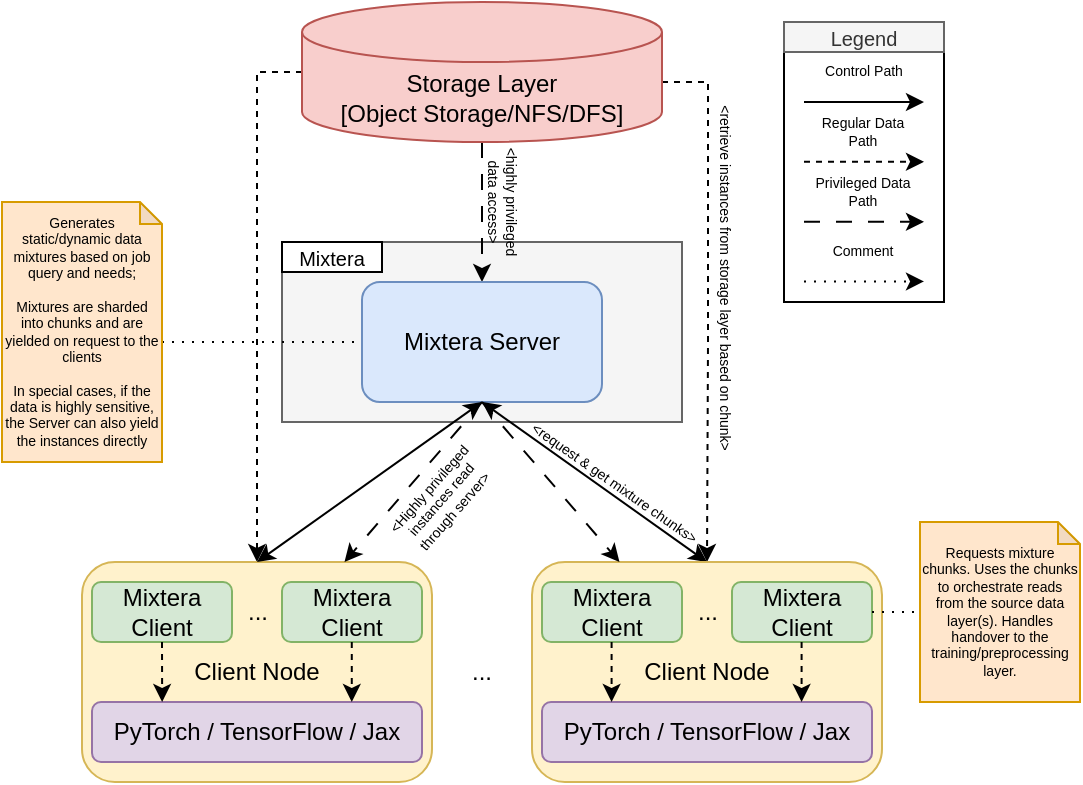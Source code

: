 <mxfile version="22.1.21" type="device">
  <diagram name="Page-1" id="bFX4RP2RZVkXfkcDbsq_">
    <mxGraphModel dx="1136" dy="621" grid="1" gridSize="10" guides="1" tooltips="1" connect="1" arrows="1" fold="1" page="1" pageScale="1" pageWidth="850" pageHeight="1100" math="0" shadow="0">
      <root>
        <mxCell id="0" />
        <mxCell id="1" parent="0" />
        <mxCell id="Zkzzl6DhGFWdUMVNODvd-27" value="" style="rounded=0;whiteSpace=wrap;html=1;fillColor=#f5f5f5;fontColor=#333333;strokeColor=#666666;" vertex="1" parent="1">
          <mxGeometry x="240" y="130" width="200" height="90" as="geometry" />
        </mxCell>
        <mxCell id="Zkzzl6DhGFWdUMVNODvd-23" style="edgeStyle=orthogonalEdgeStyle;rounded=0;orthogonalLoop=1;jettySize=auto;html=1;exitX=0;exitY=0.5;exitDx=0;exitDy=0;exitPerimeter=0;entryX=0.5;entryY=0;entryDx=0;entryDy=0;dashed=1;" edge="1" parent="1" source="Zkzzl6DhGFWdUMVNODvd-1" target="Zkzzl6DhGFWdUMVNODvd-3">
          <mxGeometry relative="1" as="geometry">
            <Array as="points">
              <mxPoint x="228" y="45" />
            </Array>
          </mxGeometry>
        </mxCell>
        <mxCell id="Zkzzl6DhGFWdUMVNODvd-25" style="edgeStyle=orthogonalEdgeStyle;rounded=0;orthogonalLoop=1;jettySize=auto;html=1;entryX=0.5;entryY=0;entryDx=0;entryDy=0;dashed=1;" edge="1" parent="1" source="Zkzzl6DhGFWdUMVNODvd-1" target="Zkzzl6DhGFWdUMVNODvd-11">
          <mxGeometry relative="1" as="geometry">
            <Array as="points">
              <mxPoint x="453" y="50" />
              <mxPoint x="453" y="180" />
              <mxPoint x="453" y="180" />
            </Array>
          </mxGeometry>
        </mxCell>
        <mxCell id="Zkzzl6DhGFWdUMVNODvd-26" style="edgeStyle=orthogonalEdgeStyle;rounded=0;orthogonalLoop=1;jettySize=auto;html=1;entryX=0.5;entryY=0;entryDx=0;entryDy=0;dashed=1;dashPattern=8 8;" edge="1" parent="1" source="Zkzzl6DhGFWdUMVNODvd-1" target="Zkzzl6DhGFWdUMVNODvd-2">
          <mxGeometry relative="1" as="geometry" />
        </mxCell>
        <mxCell id="Zkzzl6DhGFWdUMVNODvd-1" value="Storage Layer&lt;br&gt;[Object Storage/NFS/DFS]" style="shape=cylinder3;whiteSpace=wrap;html=1;boundedLbl=1;backgroundOutline=1;size=15;fillColor=#f8cecc;strokeColor=#b85450;" vertex="1" parent="1">
          <mxGeometry x="250" y="10" width="180" height="70" as="geometry" />
        </mxCell>
        <mxCell id="Zkzzl6DhGFWdUMVNODvd-2" value="Mixtera Server" style="rounded=1;whiteSpace=wrap;html=1;fillColor=#dae8fc;strokeColor=#6c8ebf;" vertex="1" parent="1">
          <mxGeometry x="280" y="150" width="120" height="60" as="geometry" />
        </mxCell>
        <mxCell id="Zkzzl6DhGFWdUMVNODvd-3" value="Client Node" style="rounded=1;whiteSpace=wrap;html=1;fillColor=#fff2cc;strokeColor=#d6b656;verticalAlign=middle;" vertex="1" parent="1">
          <mxGeometry x="140" y="290" width="175" height="110" as="geometry" />
        </mxCell>
        <mxCell id="Zkzzl6DhGFWdUMVNODvd-6" value="" style="endArrow=classic;html=1;rounded=0;exitX=0.5;exitY=0;exitDx=0;exitDy=0;entryX=0.5;entryY=1;entryDx=0;entryDy=0;startArrow=classic;startFill=1;" edge="1" parent="1" source="Zkzzl6DhGFWdUMVNODvd-3" target="Zkzzl6DhGFWdUMVNODvd-2">
          <mxGeometry width="50" height="50" relative="1" as="geometry">
            <mxPoint x="330" y="280" as="sourcePoint" />
            <mxPoint x="380" y="230" as="targetPoint" />
          </mxGeometry>
        </mxCell>
        <mxCell id="Zkzzl6DhGFWdUMVNODvd-7" value="" style="endArrow=classic;html=1;rounded=0;exitX=0.5;exitY=0;exitDx=0;exitDy=0;entryX=0.5;entryY=1;entryDx=0;entryDy=0;startArrow=classic;startFill=1;" edge="1" parent="1" source="Zkzzl6DhGFWdUMVNODvd-11" target="Zkzzl6DhGFWdUMVNODvd-2">
          <mxGeometry width="50" height="50" relative="1" as="geometry">
            <mxPoint x="435" y="290" as="sourcePoint" />
            <mxPoint x="340" y="210" as="targetPoint" />
          </mxGeometry>
        </mxCell>
        <mxCell id="Zkzzl6DhGFWdUMVNODvd-8" value="Mixtera Client" style="rounded=1;whiteSpace=wrap;html=1;fillColor=#d5e8d4;strokeColor=#82b366;" vertex="1" parent="1">
          <mxGeometry x="145" y="300" width="70" height="30" as="geometry" />
        </mxCell>
        <mxCell id="Zkzzl6DhGFWdUMVNODvd-9" value="Mixtera Client" style="rounded=1;whiteSpace=wrap;html=1;fillColor=#d5e8d4;strokeColor=#82b366;" vertex="1" parent="1">
          <mxGeometry x="240" y="300" width="70" height="30" as="geometry" />
        </mxCell>
        <mxCell id="Zkzzl6DhGFWdUMVNODvd-10" value="..." style="text;html=1;strokeColor=none;fillColor=none;align=center;verticalAlign=middle;whiteSpace=wrap;rounded=0;" vertex="1" parent="1">
          <mxGeometry x="197.5" y="300" width="60" height="30" as="geometry" />
        </mxCell>
        <mxCell id="Zkzzl6DhGFWdUMVNODvd-11" value="Client Node" style="rounded=1;whiteSpace=wrap;html=1;fillColor=#fff2cc;strokeColor=#d6b656;verticalAlign=middle;" vertex="1" parent="1">
          <mxGeometry x="365" y="290" width="175" height="110" as="geometry" />
        </mxCell>
        <mxCell id="Zkzzl6DhGFWdUMVNODvd-12" value="Mixtera Client" style="rounded=1;whiteSpace=wrap;html=1;fillColor=#d5e8d4;strokeColor=#82b366;" vertex="1" parent="1">
          <mxGeometry x="370" y="300" width="70" height="30" as="geometry" />
        </mxCell>
        <mxCell id="Zkzzl6DhGFWdUMVNODvd-13" value="Mixtera Client" style="rounded=1;whiteSpace=wrap;html=1;fillColor=#d5e8d4;strokeColor=#82b366;" vertex="1" parent="1">
          <mxGeometry x="465" y="300" width="70" height="30" as="geometry" />
        </mxCell>
        <mxCell id="Zkzzl6DhGFWdUMVNODvd-14" value="..." style="text;html=1;strokeColor=none;fillColor=none;align=center;verticalAlign=middle;whiteSpace=wrap;rounded=0;" vertex="1" parent="1">
          <mxGeometry x="422.5" y="300" width="60" height="30" as="geometry" />
        </mxCell>
        <mxCell id="Zkzzl6DhGFWdUMVNODvd-15" value="PyTorch / TensorFlow / Jax" style="rounded=1;whiteSpace=wrap;html=1;fillColor=#e1d5e7;strokeColor=#9673a6;" vertex="1" parent="1">
          <mxGeometry x="145" y="360" width="165" height="30" as="geometry" />
        </mxCell>
        <mxCell id="Zkzzl6DhGFWdUMVNODvd-16" value="PyTorch / TensorFlow / Jax" style="rounded=1;whiteSpace=wrap;html=1;fillColor=#e1d5e7;strokeColor=#9673a6;" vertex="1" parent="1">
          <mxGeometry x="370" y="360" width="165" height="30" as="geometry" />
        </mxCell>
        <mxCell id="Zkzzl6DhGFWdUMVNODvd-18" value="" style="endArrow=classic;html=1;rounded=0;exitX=0.5;exitY=1;exitDx=0;exitDy=0;entryX=0.229;entryY=0.636;entryDx=0;entryDy=0;entryPerimeter=0;dashed=1;" edge="1" parent="1" source="Zkzzl6DhGFWdUMVNODvd-8" target="Zkzzl6DhGFWdUMVNODvd-3">
          <mxGeometry width="50" height="50" relative="1" as="geometry">
            <mxPoint x="210" y="350" as="sourcePoint" />
            <mxPoint x="260" y="300" as="targetPoint" />
          </mxGeometry>
        </mxCell>
        <mxCell id="Zkzzl6DhGFWdUMVNODvd-19" value="" style="endArrow=classic;html=1;rounded=0;exitX=0.5;exitY=1;exitDx=0;exitDy=0;entryX=0.229;entryY=0.636;entryDx=0;entryDy=0;entryPerimeter=0;dashed=1;" edge="1" parent="1">
          <mxGeometry width="50" height="50" relative="1" as="geometry">
            <mxPoint x="274.89" y="330" as="sourcePoint" />
            <mxPoint x="274.89" y="360" as="targetPoint" />
          </mxGeometry>
        </mxCell>
        <mxCell id="Zkzzl6DhGFWdUMVNODvd-20" value="" style="endArrow=classic;html=1;rounded=0;exitX=0.5;exitY=1;exitDx=0;exitDy=0;entryX=0.229;entryY=0.636;entryDx=0;entryDy=0;entryPerimeter=0;dashed=1;" edge="1" parent="1">
          <mxGeometry width="50" height="50" relative="1" as="geometry">
            <mxPoint x="404.8" y="330" as="sourcePoint" />
            <mxPoint x="404.8" y="360" as="targetPoint" />
          </mxGeometry>
        </mxCell>
        <mxCell id="Zkzzl6DhGFWdUMVNODvd-21" value="" style="endArrow=classic;html=1;rounded=0;exitX=0.5;exitY=1;exitDx=0;exitDy=0;entryX=0.229;entryY=0.636;entryDx=0;entryDy=0;entryPerimeter=0;dashed=1;" edge="1" parent="1">
          <mxGeometry width="50" height="50" relative="1" as="geometry">
            <mxPoint x="499.8" y="330" as="sourcePoint" />
            <mxPoint x="499.8" y="360" as="targetPoint" />
          </mxGeometry>
        </mxCell>
        <mxCell id="Zkzzl6DhGFWdUMVNODvd-22" value="..." style="text;html=1;strokeColor=none;fillColor=none;align=center;verticalAlign=middle;whiteSpace=wrap;rounded=0;" vertex="1" parent="1">
          <mxGeometry x="310" y="330" width="60" height="30" as="geometry" />
        </mxCell>
        <mxCell id="Zkzzl6DhGFWdUMVNODvd-28" value="&lt;font style=&quot;font-size: 10px;&quot;&gt;Mixtera&lt;/font&gt;" style="rounded=0;whiteSpace=wrap;html=1;" vertex="1" parent="1">
          <mxGeometry x="240" y="130" width="50" height="15" as="geometry" />
        </mxCell>
        <mxCell id="Zkzzl6DhGFWdUMVNODvd-29" value="" style="rounded=0;whiteSpace=wrap;html=1;" vertex="1" parent="1">
          <mxGeometry x="491" y="20" width="80" height="140" as="geometry" />
        </mxCell>
        <mxCell id="Zkzzl6DhGFWdUMVNODvd-30" value="&lt;font style=&quot;font-size: 10px;&quot;&gt;Legend&lt;/font&gt;" style="rounded=0;whiteSpace=wrap;html=1;fillColor=#f5f5f5;fontColor=#333333;strokeColor=#666666;" vertex="1" parent="1">
          <mxGeometry x="491" y="20" width="80" height="15" as="geometry" />
        </mxCell>
        <mxCell id="Zkzzl6DhGFWdUMVNODvd-31" value="&amp;lt;request &amp;amp; get mixture chunks&amp;gt;" style="text;html=1;strokeColor=none;fillColor=none;align=center;verticalAlign=middle;whiteSpace=wrap;rounded=0;rotation=35;fontSize=7;" vertex="1" parent="1">
          <mxGeometry x="321" y="236" width="170" height="30" as="geometry" />
        </mxCell>
        <mxCell id="Zkzzl6DhGFWdUMVNODvd-33" value="&amp;lt;retrieve instances from storage layer based on chunk&amp;gt;" style="text;html=1;strokeColor=none;fillColor=none;align=center;verticalAlign=middle;whiteSpace=wrap;rounded=0;rotation=90;fontSize=7;" vertex="1" parent="1">
          <mxGeometry x="363" y="133" width="196" height="30" as="geometry" />
        </mxCell>
        <mxCell id="Zkzzl6DhGFWdUMVNODvd-34" value="&amp;lt;highly privileged data access&amp;gt;" style="text;html=1;strokeColor=none;fillColor=none;align=center;verticalAlign=middle;whiteSpace=wrap;rounded=0;fontSize=7;rotation=90;" vertex="1" parent="1">
          <mxGeometry x="320" y="95" width="60" height="30" as="geometry" />
        </mxCell>
        <mxCell id="Zkzzl6DhGFWdUMVNODvd-36" value="" style="endArrow=classic;html=1;rounded=0;entryX=0.75;entryY=0;entryDx=0;entryDy=0;dashed=1;dashPattern=8 8;" edge="1" parent="1" target="Zkzzl6DhGFWdUMVNODvd-3">
          <mxGeometry width="50" height="50" relative="1" as="geometry">
            <mxPoint x="340" y="210" as="sourcePoint" />
            <mxPoint x="410" y="190" as="targetPoint" />
          </mxGeometry>
        </mxCell>
        <mxCell id="Zkzzl6DhGFWdUMVNODvd-37" value="" style="endArrow=classic;html=1;rounded=0;entryX=0.25;entryY=0;entryDx=0;entryDy=0;dashed=1;dashPattern=8 8;" edge="1" parent="1" target="Zkzzl6DhGFWdUMVNODvd-11">
          <mxGeometry width="50" height="50" relative="1" as="geometry">
            <mxPoint x="340" y="210" as="sourcePoint" />
            <mxPoint x="281" y="300" as="targetPoint" />
          </mxGeometry>
        </mxCell>
        <mxCell id="Zkzzl6DhGFWdUMVNODvd-38" value="&amp;lt;Highly privileged instances read through server&amp;gt;" style="text;html=1;strokeColor=none;fillColor=none;align=center;verticalAlign=middle;whiteSpace=wrap;rounded=0;fontSize=7;rotation=-48.7;" vertex="1" parent="1">
          <mxGeometry x="285" y="244" width="70" height="30" as="geometry" />
        </mxCell>
        <mxCell id="Zkzzl6DhGFWdUMVNODvd-42" style="edgeStyle=orthogonalEdgeStyle;rounded=0;orthogonalLoop=1;jettySize=auto;html=1;entryX=0;entryY=0.5;entryDx=0;entryDy=0;endArrow=none;endFill=0;dashed=1;dashPattern=1 4;" edge="1" parent="1" source="Zkzzl6DhGFWdUMVNODvd-41" target="Zkzzl6DhGFWdUMVNODvd-2">
          <mxGeometry relative="1" as="geometry">
            <Array as="points">
              <mxPoint x="270" y="180" />
              <mxPoint x="270" y="180" />
            </Array>
          </mxGeometry>
        </mxCell>
        <mxCell id="Zkzzl6DhGFWdUMVNODvd-41" value="Generates static/dynamic data mixtures based on job query and needs;&lt;br style=&quot;font-size: 7px;&quot;&gt;&lt;br style=&quot;font-size: 7px;&quot;&gt;Mixtures are sharded into chunks and are yielded on request to the clients&lt;br&gt;&lt;br&gt;In special cases, if the data is highly sensitive, the Server can also yield the instances directly" style="shape=note;whiteSpace=wrap;html=1;backgroundOutline=1;darkOpacity=0.05;size=11;fillColor=#ffe6cc;strokeColor=#d79b00;fontSize=7;" vertex="1" parent="1">
          <mxGeometry x="100" y="110" width="80" height="130" as="geometry" />
        </mxCell>
        <mxCell id="Zkzzl6DhGFWdUMVNODvd-43" value="Requests mixture chunks. Uses the chunks to orchestrate reads from the source data layer(s). Handles handover to the training/preprocessing layer." style="shape=note;whiteSpace=wrap;html=1;backgroundOutline=1;darkOpacity=0.05;size=11;fillColor=#ffe6cc;strokeColor=#d79b00;fontSize=7;" vertex="1" parent="1">
          <mxGeometry x="559" y="270" width="80" height="90" as="geometry" />
        </mxCell>
        <mxCell id="Zkzzl6DhGFWdUMVNODvd-44" style="edgeStyle=orthogonalEdgeStyle;rounded=0;orthogonalLoop=1;jettySize=auto;html=1;exitX=1;exitY=0.5;exitDx=0;exitDy=0;entryX=0;entryY=0.5;entryDx=0;entryDy=0;entryPerimeter=0;endArrow=none;endFill=0;dashed=1;dashPattern=1 4;" edge="1" parent="1" source="Zkzzl6DhGFWdUMVNODvd-13" target="Zkzzl6DhGFWdUMVNODvd-43">
          <mxGeometry relative="1" as="geometry" />
        </mxCell>
        <mxCell id="Zkzzl6DhGFWdUMVNODvd-46" value="&lt;font style=&quot;font-size: 7px;&quot;&gt;Control Path&lt;/font&gt;" style="text;html=1;strokeColor=none;fillColor=none;align=center;verticalAlign=middle;whiteSpace=wrap;rounded=0;fontSize=7;" vertex="1" parent="1">
          <mxGeometry x="501" y="30" width="60" height="30" as="geometry" />
        </mxCell>
        <mxCell id="Zkzzl6DhGFWdUMVNODvd-47" value="" style="endArrow=classic;html=1;rounded=0;entryX=1;entryY=1;entryDx=0;entryDy=0;exitX=0;exitY=1;exitDx=0;exitDy=0;" edge="1" parent="1" source="Zkzzl6DhGFWdUMVNODvd-46" target="Zkzzl6DhGFWdUMVNODvd-46">
          <mxGeometry width="50" height="50" relative="1" as="geometry">
            <mxPoint x="430" y="150" as="sourcePoint" />
            <mxPoint x="480" y="100" as="targetPoint" />
          </mxGeometry>
        </mxCell>
        <mxCell id="Zkzzl6DhGFWdUMVNODvd-48" value="&lt;font style=&quot;font-size: 7px;&quot;&gt;Regular Data Path&lt;/font&gt;" style="text;html=1;strokeColor=none;fillColor=none;align=center;verticalAlign=middle;whiteSpace=wrap;rounded=0;fontSize=7;" vertex="1" parent="1">
          <mxGeometry x="501" y="60" width="59" height="30" as="geometry" />
        </mxCell>
        <mxCell id="Zkzzl6DhGFWdUMVNODvd-49" value="" style="endArrow=classic;html=1;rounded=0;entryX=1;entryY=1;entryDx=0;entryDy=0;exitX=0;exitY=1;exitDx=0;exitDy=0;dashed=1;" edge="1" parent="1">
          <mxGeometry width="50" height="50" relative="1" as="geometry">
            <mxPoint x="501" y="89.91" as="sourcePoint" />
            <mxPoint x="561" y="89.91" as="targetPoint" />
          </mxGeometry>
        </mxCell>
        <mxCell id="Zkzzl6DhGFWdUMVNODvd-50" value="&lt;font style=&quot;font-size: 7px;&quot;&gt;Privileged Data Path&lt;/font&gt;" style="text;html=1;strokeColor=none;fillColor=none;align=center;verticalAlign=middle;whiteSpace=wrap;rounded=0;fontSize=7;" vertex="1" parent="1">
          <mxGeometry x="501" y="90" width="59" height="30" as="geometry" />
        </mxCell>
        <mxCell id="Zkzzl6DhGFWdUMVNODvd-51" value="" style="endArrow=classic;html=1;rounded=0;entryX=1;entryY=1;entryDx=0;entryDy=0;exitX=0;exitY=1;exitDx=0;exitDy=0;dashed=1;dashPattern=8 8;" edge="1" parent="1">
          <mxGeometry width="50" height="50" relative="1" as="geometry">
            <mxPoint x="501" y="119.91" as="sourcePoint" />
            <mxPoint x="561" y="119.91" as="targetPoint" />
          </mxGeometry>
        </mxCell>
        <mxCell id="Zkzzl6DhGFWdUMVNODvd-52" value="&lt;font style=&quot;font-size: 7px;&quot;&gt;Comment&lt;/font&gt;" style="text;html=1;strokeColor=none;fillColor=none;align=center;verticalAlign=middle;whiteSpace=wrap;rounded=0;fontSize=7;" vertex="1" parent="1">
          <mxGeometry x="501" y="119.81" width="59" height="30" as="geometry" />
        </mxCell>
        <mxCell id="Zkzzl6DhGFWdUMVNODvd-53" value="" style="endArrow=classic;html=1;rounded=0;entryX=1;entryY=1;entryDx=0;entryDy=0;exitX=0;exitY=1;exitDx=0;exitDy=0;dashed=1;dashPattern=1 4;" edge="1" parent="1">
          <mxGeometry width="50" height="50" relative="1" as="geometry">
            <mxPoint x="501" y="149.72" as="sourcePoint" />
            <mxPoint x="561" y="149.72" as="targetPoint" />
          </mxGeometry>
        </mxCell>
      </root>
    </mxGraphModel>
  </diagram>
</mxfile>
